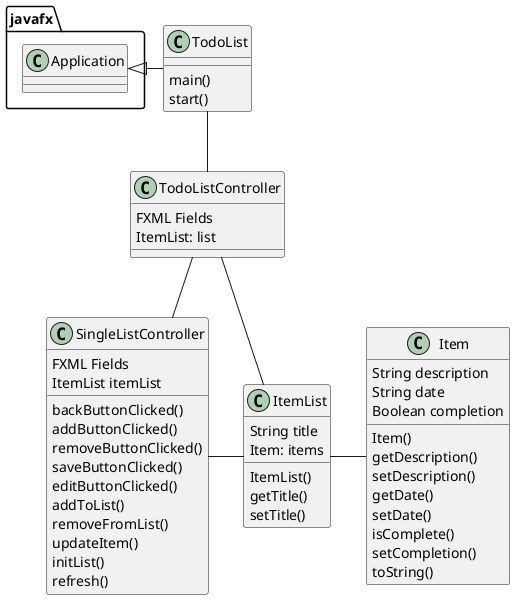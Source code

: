 @startuml
'https://plantuml.com/class-diagram

class TodoList {
    main()
    start()
}

class TodoListController {
    FXML Fields
    ItemList: list
}

class SingleListController {
    FXML Fields
    ItemList itemList
    backButtonClicked()
    addButtonClicked()
    removeButtonClicked()
    saveButtonClicked()
    editButtonClicked()
    addToList()
    removeFromList()
    updateItem()
    initList()
    refresh()
}

class Item {
    String description
    String date
    Boolean completion
    Item()
    getDescription()
    setDescription()
    getDate()
    setDate()
    isComplete()
    setCompletion()
    toString()
}

class ItemList {
    String title
    Item: items
    ItemList()
    getTitle()
    setTitle()
}

javafx.Application <|- TodoList
TodoList -- TodoListController
TodoListController -- SingleListController
TodoListController -- ItemList
SingleListController - ItemList
ItemList - Item

@enduml